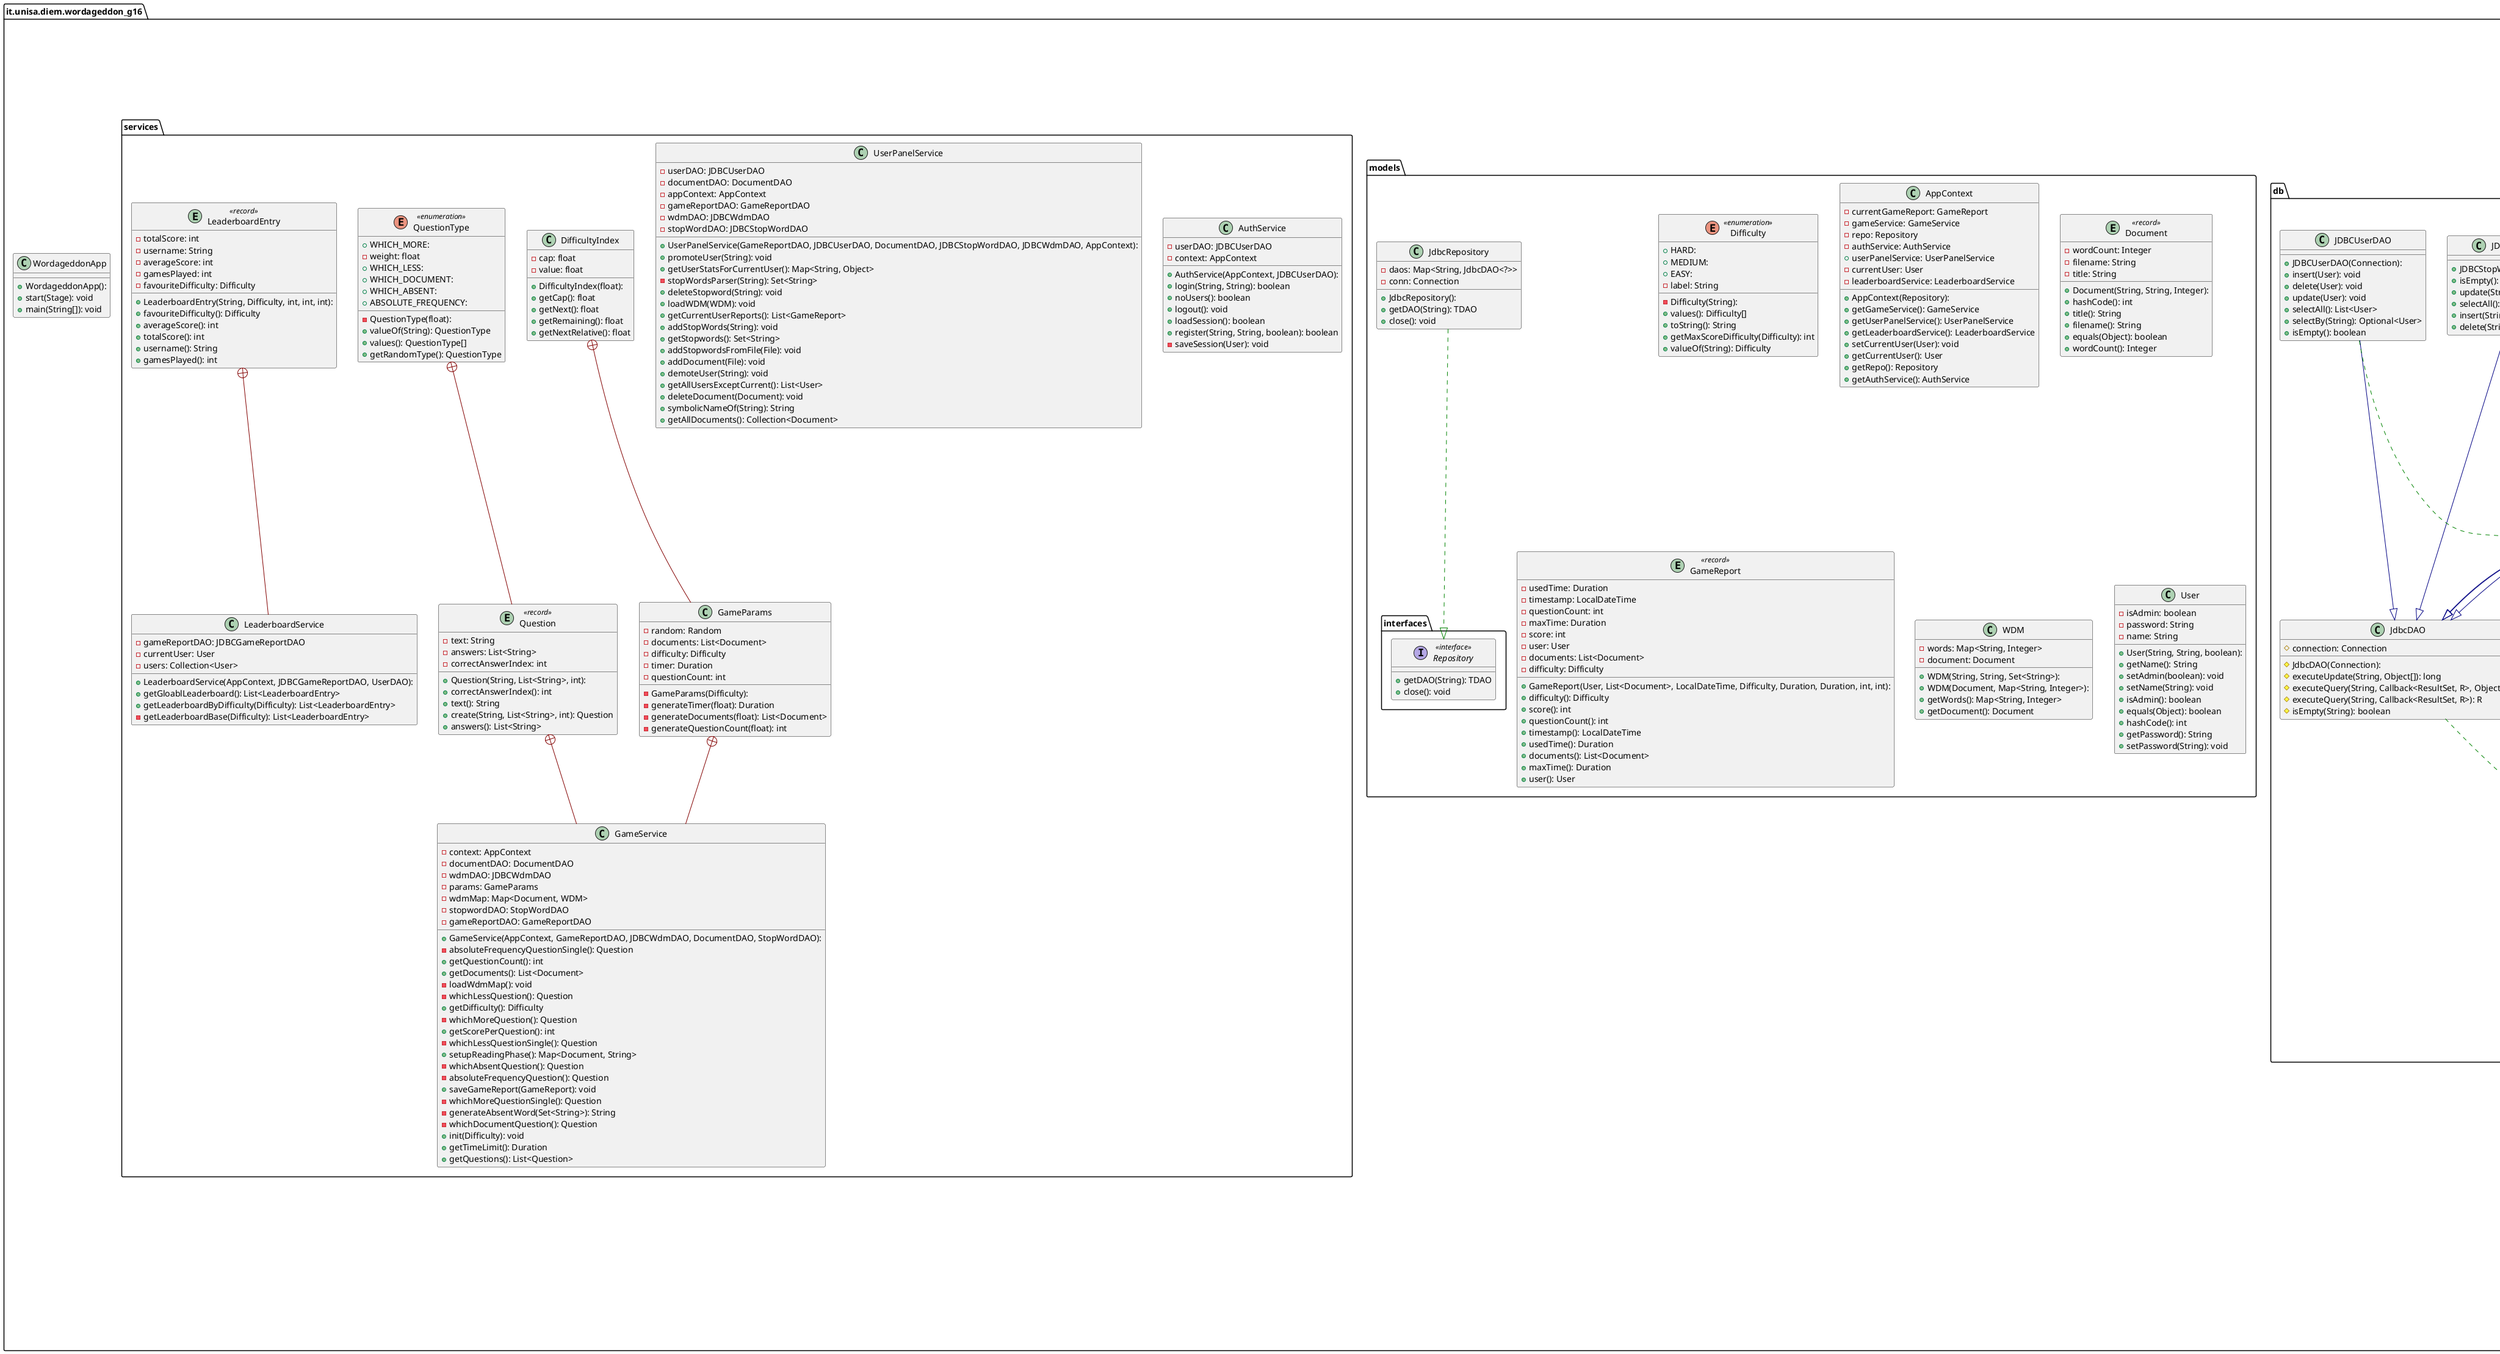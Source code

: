 @startuml
top to bottom direction
set namespaceSeparator none

package "it.unisa.diem.wordageddon_g16"{
package controllers {
    class AuthController {
    + AuthController(AppContext):
    - authService: AuthService
    - passwordPF: PasswordField
    - initialize(): void
    + handleLoginBtn(ActionEvent): void
    + showDialog(AlertType, String, String): void
    + handleRegisterBtn(ActionEvent): void
    }
    class GameSessionController {
    + GameSessionController(AppContext):
    - minTimeElapsed: BooleanProperty
    - appContext: AppContext
    - domandaRisposte: Map<Question, Integer>
    - elapsedSeconds: SimpleIntegerProperty
    - QUESTION_TIME_LIMIT: Duration
    - questionTimer: Timeline
    - documentToTextMap: Map<Document, String>
    - readingTimer: Timeline
    - currentQuestionIndex: SimpleIntegerProperty
    - numeroRisposteSaltate: int
    - questionsReady: BooleanProperty
    - questionSetupService: Service<List<Question>>
    - gameService: GameService
    - readingSetupService: Service<Map<Document, String>>
    - questionStartTime: LocalDateTime
    - questions: List<Question>
    - currentDocumentIndex: SimpleIntegerProperty
    - numeroRisposteCorrette: int
    - MIN_TIME_FOR_SKIP: int
    - score: int
    + skipReading(): void
    - showReport(): void
    - loadPane(Node): void
    - onBackPressed(): void
    - populateAnswerTable(): void
    + initialize(): void
    - showQuestion(int): void
    + toggleShowAnswers(Event): void
    - switchToQuestions(): void
    + handlePlayAgain(Event): void
    - setDocument(int): void
    - startTimer(Duration, Label, ProgressBar, Runnable): Timeline?
    + onDifficultySelected(ActionEvent): void
    - onChangeDocument(ActionEvent): void
    + handleShowLeaderboard(Event): void
    + handleGoMenu(Event): void
    }
    class UserPanelController {
    + UserPanelController(AppContext):
    - currentUser: User
    - appContext: AppContext
    - service: UserPanelService
    - handleStopWords(ActionEvent): void
    - handleAdmin(ActionEvent): void
    - handleGoBack(ActionEvent): void
    - handleDocumenti(ActionEvent): void
    - handleLogOut(ActionEvent): void
    + initialize(): void
    }
    class LeaderboardController {
    + LeaderboardController(AppContext):
    - leaderboardService: LeaderboardService
    - back(ActionEvent): void
    + initialize(URL, ResourceBundle): void
    }
    class MainMenuController {
    + MainMenuController(AppContext):
    - context: AppContext
    - onUserPanelRequested(MouseEvent): void
    - playGame(ActionEvent): void
    - onLeaderboardRequested(ActionEvent): void
    + initialize(URL, ResourceBundle): void
    }
}

package db {
    package contracts {
    interface DAO<T> << interface >> {
    + insert(T): void
    + delete(T): void
    + selectAll(): Collection<T>
    + update(T): void
    }
    interface DocumentDAO << interface >> {
    + isEmpty(): boolean
    + selectBy(String): Optional<Document>
    }
    interface GameReportDAO << interface >> {
    + selectBy(User, Timestamp): Optional<GameReport>
    }
    interface StopWordDAO << interface >> {
    + selectAll(): Set<String>
    + isEmpty(): boolean
    }

    interface WdmDAO << interface >> {
    + selectBy(Document): Optional<WDM>
    }

    interface UserDAO << interface >> {
    + selectBy(String): Optional<User>
    }
    }

    class JDBCDocumentDAO {
    + JDBCDocumentDAO(Connection):
    + delete(Document): void
    + isEmpty(): boolean
    + update(Document): void
    + selectAll(): List<Document>
    + insert(Document): void
    + selectBy(String): Optional<Document>
    }
    class JDBCGameReportDAO {
    + JDBCGameReportDAO(Connection, DAO<Document>, DAO<User>):
    - documentDAO: DocumentDAO
    - userDAO: UserDAO
    + selectBy(User, Timestamp): Optional<GameReport>
    - preFormatTime(long): String
    + delete(GameReport): void
    + selectWhere(String, Object[]): List<GameReport>
    + update(GameReport): void
    + selectAll(): List<GameReport>
    - selectBase(String, Object[]): List<GameReport>
    + insert(GameReport): void
    }
    class JDBCStopWordDAO {
    + JDBCStopWordDAO(Connection):
    + isEmpty(): boolean
    + update(String): void
    + selectAll(): Set<String>
    + insert(String): void
    + delete(String): void
    }
    class JDBCUserDAO {
    + JDBCUserDAO(Connection):
    + insert(User): void
    + delete(User): void
    + update(User): void
    + selectAll(): List<User>
    + selectBy(String): Optional<User>
    + isEmpty(): boolean
    }
    class JDBCWdmDAO {
    + JDBCWdmDAO(Connection, DocumentDAO):
    - documentDAO: DocumentDAO
    - selectBase(String, Object[]): List<WDM>
    + selectBy(Document): Optional<WDM>
    + insert(WDM): void
    + selectWhere(String, Object[]): List<WDM>
    + delete(WDM): void
    + update(WDM): void
    + selectAll(): List<WDM>
    }
    class JdbcDAO<T> {
    # JdbcDAO(Connection):
    # connection: Connection
    # executeUpdate(String, Object[]): long
    # executeQuery(String, Callback<ResultSet, R>, Object[]): R
    # executeQuery(String, Callback<ResultSet, R>): R
    # isEmpty(String): boolean
    }

    package exceptions{
        class QueryFailedException {
        + QueryFailedException(String):
        }
        class UpdateFailedException {
        + UpdateFailedException(String):
        }
    }
}

package models {
    enum Difficulty << enumeration >> {
    - Difficulty(String):
    + HARD:
    + MEDIUM:
    + EASY:
    - label: String
    + values(): Difficulty[]
    + toString(): String
    + getMaxScoreDifficulty(Difficulty): int
    + valueOf(String): Difficulty
    }
    class AppContext {
    + AppContext(Repository):
    - currentGameReport: GameReport
    - gameService: GameService
    - repo: Repository
    - authService: AuthService
    + userPanelService: UserPanelService
    - currentUser: User
    - leaderboardService: LeaderboardService
    + getGameService(): GameService
    + getUserPanelService(): UserPanelService
    + getLeaderboardService(): LeaderboardService
    + setCurrentUser(User): void
    + getCurrentUser(): User
    + getRepo(): Repository
    + getAuthService(): AuthService
    }
    entity Document << record >> {
    + Document(String, String, Integer):
    - wordCount: Integer
    - filename: String
    - title: String
    + hashCode(): int
    + title(): String
    + filename(): String
    + equals(Object): boolean
    + wordCount(): Integer
    }

    entity GameReport << record >> {
    + GameReport(User, List<Document>, LocalDateTime, Difficulty, Duration, Duration, int, int):
    - usedTime: Duration
    - timestamp: LocalDateTime
    - questionCount: int
    - maxTime: Duration
    - score: int
    - user: User
    - documents: List<Document>
    - difficulty: Difficulty
    + difficulty(): Difficulty
    + score(): int
    + questionCount(): int
    + timestamp(): LocalDateTime
    + usedTime(): Duration
    + documents(): List<Document>
    + maxTime(): Duration
    + user(): User
    }
    class WDM {
    + WDM(String, String, Set<String>):
    + WDM(Document, Map<String, Integer>):
    - words: Map<String, Integer>
    - document: Document
    + getWords(): Map<String, Integer>
    + getDocument(): Document
    }

    class JdbcRepository {
    + JdbcRepository():
    - daos: Map<String, JdbcDAO<?>>
    - conn: Connection
    + getDAO(String): TDAO
    + close(): void
    }
    class User {
    + User(String, String, boolean):
    - isAdmin: boolean
    - password: String
    - name: String
    + getName(): String
    + setAdmin(boolean): void
    + setName(String): void
    + isAdmin(): boolean
    + equals(Object): boolean
    + hashCode(): int
    + getPassword(): String
    + setPassword(String): void
    }

    package interfaces {
        interface Repository << interface >> {
        + getDAO(String): TDAO
        + close(): void
        }
    }
}

package services {
    class AuthService {
    + AuthService(AppContext, JDBCUserDAO):
    - userDAO: JDBCUserDAO
    - context: AppContext
    + login(String, String): boolean
    + noUsers(): boolean
    + logout(): void
    + loadSession(): boolean
    + register(String, String, boolean): boolean
    - saveSession(User): void
    }
    class UserPanelService {
    + UserPanelService(GameReportDAO, JDBCUserDAO, DocumentDAO, JDBCStopWordDAO, JDBCWdmDAO, AppContext):
    - userDAO: JDBCUserDAO
    - documentDAO: DocumentDAO
    - appContext: AppContext
    - gameReportDAO: GameReportDAO
    - wdmDAO: JDBCWdmDAO
    - stopWordDAO: JDBCStopWordDAO
    + promoteUser(String): void
    + getUserStatsForCurrentUser(): Map<String, Object>
    - stopWordsParser(String): Set<String>
    + deleteStopword(String): void
    + loadWDM(WDM): void
    + getCurrentUserReports(): List<GameReport>
    + addStopWords(String): void
    + getStopwords(): Set<String>
    + addStopwordsFromFile(File): void
    + addDocument(File): void
    + demoteUser(String): void
    + getAllUsersExceptCurrent(): List<User>
    + deleteDocument(Document): void
    + symbolicNameOf(String): String
    + getAllDocuments(): Collection<Document>
    }
    class GameService {
    + GameService(AppContext, GameReportDAO, JDBCWdmDAO, DocumentDAO, StopWordDAO):
    - context: AppContext
    - documentDAO: DocumentDAO
    - wdmDAO: JDBCWdmDAO
    - params: GameParams
    - wdmMap: Map<Document, WDM>
    - stopwordDAO: StopWordDAO
    - gameReportDAO: GameReportDAO
    - absoluteFrequencyQuestionSingle(): Question
    + getQuestionCount(): int
    + getDocuments(): List<Document>
    - loadWdmMap(): void
    - whichLessQuestion(): Question
    + getDifficulty(): Difficulty
    - whichMoreQuestion(): Question
    + getScorePerQuestion(): int
    - whichLessQuestionSingle(): Question
    + setupReadingPhase(): Map<Document, String>
    - whichAbsentQuestion(): Question
    - absoluteFrequencyQuestion(): Question
    + saveGameReport(GameReport): void
    - whichMoreQuestionSingle(): Question
    - generateAbsentWord(Set<String>): String
    - whichDocumentQuestion(): Question
    + init(Difficulty): void
    + getTimeLimit(): Duration
    + getQuestions(): List<Question>
    }
    class LeaderboardService {
    + LeaderboardService(AppContext, JDBCGameReportDAO, UserDAO):
    - gameReportDAO: JDBCGameReportDAO
    - currentUser: User
    - users: Collection<User>
    + getGloablLeaderboard(): List<LeaderboardEntry>
    + getLeaderboardByDifficulty(Difficulty): List<LeaderboardEntry>
    - getLeaderboardBase(Difficulty): List<LeaderboardEntry>
    }
    class GameParams {
    - GameParams(Difficulty):
    - random: Random
    - documents: List<Document>
    - difficulty: Difficulty
    - timer: Duration
    - questionCount: int
    - generateTimer(float): Duration
    - generateDocuments(float): List<Document>
    - generateQuestionCount(float): int
    }
    class DifficultyIndex {
    + DifficultyIndex(float):
    - cap: float
    - value: float
    + getCap(): float
    + getNext(): float
    + getRemaining(): float
    + getNextRelative(): float
    }
    entity Question << record >> {
    + Question(String, List<String>, int):
    - text: String
    - answers: List<String>
    - correctAnswerIndex: int
    + correctAnswerIndex(): int
    + text(): String
    + create(String, List<String>, int): Question
    + answers(): List<String>
    }
    enum QuestionType << enumeration >> {
    - QuestionType(float):
    + WHICH_MORE:
    - weight: float
    + WHICH_LESS:
    + WHICH_DOCUMENT:
    + WHICH_ABSENT:
    + ABSOLUTE_FREQUENCY:
    + valueOf(String): QuestionType
    + values(): QuestionType[]
    + getRandomType(): QuestionType
    }
    entity LeaderboardEntry << record >> {
    + LeaderboardEntry(String, Difficulty, int, int, int):
    - totalScore: int
    - username: String
    - averageScore: int
    - gamesPlayed: int
    - favouriteDifficulty: Difficulty
    + favouriteDifficulty(): Difficulty
    + averageScore(): int
    + totalScore(): int
    + username(): String
    + gamesPlayed(): int
    }
}

package utility{
    class Config {
    + Config():
    - PROPS: Properties
    + get(Props): String
    }
    class Resources {
    - Resources():
    - VOCABULARY: List<String>
    ~ RES_PATH: String
    + getStyle(String): String
    + getDocumentContent(String): String
    + getVocabulary(): List<String>
    + getDocPath(Document): Path
    + getAsset(String): InputStream
    + getDocsDirPath(): Path
    }
    class SystemLogger {
    + SystemLogger():
    - logger: Logger
    + log(Throwable): void
    + log(String, Throwable): void
    }
    class ViewLoader {
    + ViewLoader():
    - controllerFactory: Callback<Class<?>, Object>
    - stage: Stage
    + load(View): void
    + setStage(Stage): void
    + setControllerFactory(Callback<Class<?>, Object>): void
    }
    enum Props << enumeration >> {
    - Props(String):
    + SESSION_FILE:
    + PW_CHAR_MIN_LENGTH:
    + DOCUMENTS_DIR:
    + DB_URL:
    - key: String
    + USR_CHAR_MAX_LENGTH:
    + values(): Props[]
    + get(): String
    + valueOf(String): Props
    }
    enum View << enumeration >> {
    - View(String):
    + AUTH:
    + LEADERBOARD:
    + GAME:
    + USER_PANEL:
    + REPORT:
    + MENU:
    - viewName: String
    + values(): View[]
    + get(): String
    + valueOf(String): View
    }
    class Popup {
    + Popup(String):
    + Popup(String, int, int):
    - stage: Stage
    - root: VBox
    + addAll(Node): Popup
    + show(): void
    + getStage(): Stage
    + addAll(Node[]): Popup
    }
}


class WordageddonApp {
  + WordageddonApp():
  + start(Stage): void
  + main(String[]): void
}
}

DifficultyIndex        +-[#820000,plain]-  GameParams
DocumentDAO            -[#008200,plain]-^  DAO
GameParams             +-[#820000,plain]-  GameService
GameReportDAO          -[#008200,plain]-^  DAO
JDBCDocumentDAO        -[#008200,dashed]-^  DocumentDAO
JDBCDocumentDAO        -[#000082,plain]-^  JdbcDAO
JDBCGameReportDAO      -[#008200,dashed]-^  GameReportDAO
JDBCGameReportDAO      -[#000082,plain]-^  JdbcDAO
JDBCStopWordDAO        -[#000082,plain]-^  JdbcDAO
JDBCStopWordDAO        -[#008200,dashed]-^  StopWordDAO
JDBCUserDAO            -[#000082,plain]-^  JdbcDAO
JDBCUserDAO            -[#008200,dashed]-^  UserDAO
JDBCWdmDAO             -[#000082,plain]-^  JdbcDAO
JDBCWdmDAO             -[#008200,dashed]-^  WdmDAO
JdbcDAO                -[#008200,dashed]-^  DAO
JdbcRepository         -[#008200,dashed]-^  Repository
LeaderboardEntry       +-[#820000,plain]-  LeaderboardService
Props                  +-[#820000,plain]-  Config
Question               +-[#820000,plain]-  GameService
QuestionType           +-[#820000,plain]-  Question
StopWordDAO            -[#008200,plain]-^  DAO
UserDAO                -[#008200,plain]-^  DAO
View                   +-[#820000,plain]-  ViewLoader
WdmDAO                 -[#008200,plain]-^  DAO
@enduml